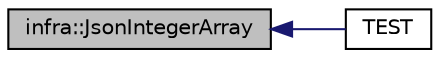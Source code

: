 digraph "infra::JsonIntegerArray"
{
 // INTERACTIVE_SVG=YES
  edge [fontname="Helvetica",fontsize="10",labelfontname="Helvetica",labelfontsize="10"];
  node [fontname="Helvetica",fontsize="10",shape=record];
  rankdir="LR";
  Node209 [label="infra::JsonIntegerArray",height=0.2,width=0.4,color="black", fillcolor="grey75", style="filled", fontcolor="black"];
  Node209 -> Node210 [dir="back",color="midnightblue",fontsize="10",style="solid",fontname="Helvetica"];
  Node210 [label="TEST",height=0.2,width=0.4,color="black", fillcolor="white", style="filled",URL="$d6/def/_test_json_8cpp.html#acff1848f88a3afa6f2b367afd33169c6"];
}
